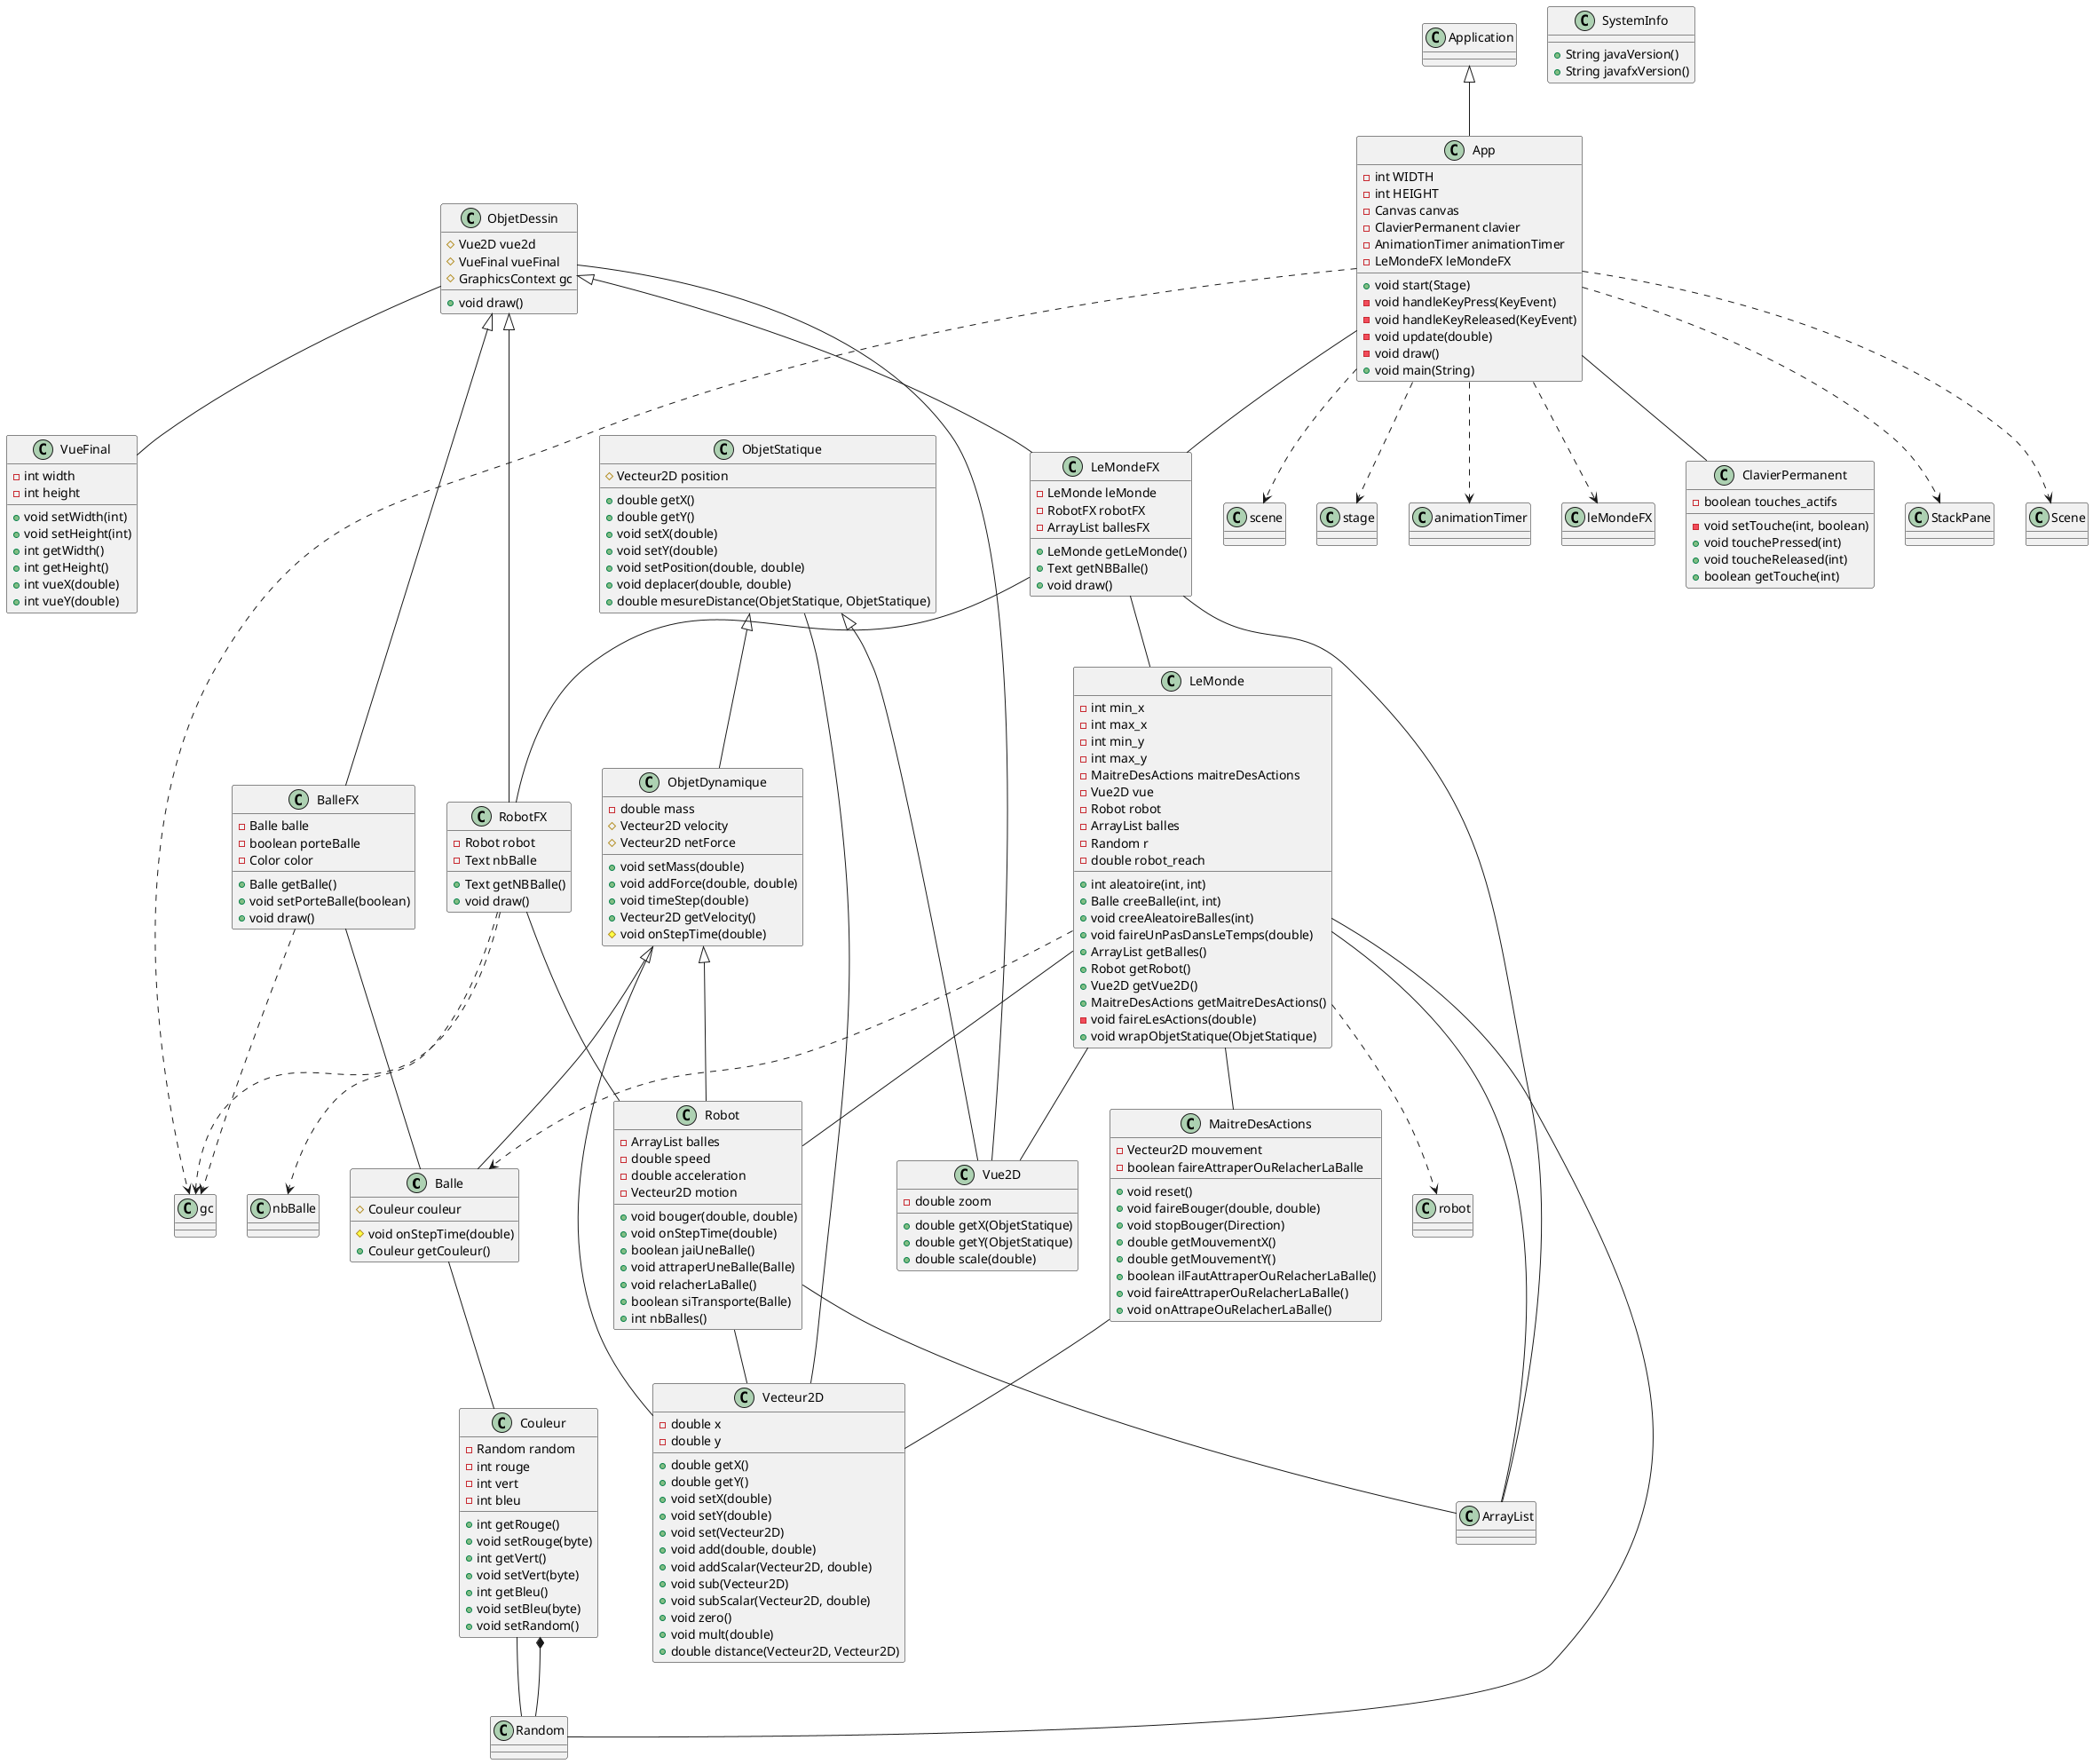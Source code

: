 @startuml
class Balle {
 # Couleur couleur
 # void onStepTime(double)
 + Couleur getCouleur()
}
class Couleur {
 - Random random
 - int rouge
 - int vert
 - int bleu
 + int getRouge()
 + void setRouge(byte)
 + int getVert()
 + void setVert(byte)
 + int getBleu()
 + void setBleu(byte)
 + void setRandom()
}
class LeMonde {
 - int min_x
 - int max_x
 - int min_y
 - int max_y
 - MaitreDesActions maitreDesActions
 - Vue2D vue
 - Robot robot
 - ArrayList balles
 - Random r
 - double robot_reach
 + int aleatoire(int, int)
 + Balle creeBalle(int, int)
 + void creeAleatoireBalles(int)
 + void faireUnPasDansLeTemps(double)
 + ArrayList getBalles()
 + Robot getRobot()
 + Vue2D getVue2D()
 + MaitreDesActions getMaitreDesActions()
 - void faireLesActions(double)
 + void wrapObjetStatique(ObjetStatique)
}
class MaitreDesActions {
 - Vecteur2D mouvement
 - boolean faireAttraperOuRelacherLaBalle
 + void reset()
 + void faireBouger(double, double)
 + void stopBouger(Direction)
 + double getMouvementX()
 + double getMouvementY()
 + boolean ilFautAttraperOuRelacherLaBalle()
 + void faireAttraperOuRelacherLaBalle()
 + void onAttrapeOuRelacherLaBalle()
}
class ObjetDynamique {
 - double mass
 # Vecteur2D velocity
 # Vecteur2D netForce
 + void setMass(double)
 + void addForce(double, double)
 + void timeStep(double)
 + Vecteur2D getVelocity()
 # void onStepTime(double)
}
class ObjetStatique {
 # Vecteur2D position
 + double getX()
 + double getY()
 + void setX(double)
 + void setY(double)
 + void setPosition(double, double)
 + void deplacer(double, double)
 + double mesureDistance(ObjetStatique, ObjetStatique)
}
class Robot {
 - ArrayList balles
 - double speed
 - double acceleration
 - Vecteur2D motion
 + void bouger(double, double)
 + void onStepTime(double)
 + boolean jaiUneBalle()
 + void attraperUneBalle(Balle)
 + void relacherLaBalle()
 + boolean siTransporte(Balle)
 + int nbBalles()
}
class Vecteur2D {
 - double x
 - double y
 + double getX()
 + double getY()
 + void setX(double)
 + void setY(double)
 + void set(Vecteur2D)
 + void add(double, double)
 + void addScalar(Vecteur2D, double)
 + void sub(Vecteur2D)
 + void subScalar(Vecteur2D, double)
 + void zero()
 + void mult(double)
 + double distance(Vecteur2D, Vecteur2D)
}
class ArrayList {
}
class Random {
}
class Vue2D {
 - double zoom
 + double getX(ObjetStatique)
 + double getY(ObjetStatique)
 + double scale(double)
}
class App {
 - int WIDTH
 - int HEIGHT
 - Canvas canvas
 - ClavierPermanent clavier
 - AnimationTimer animationTimer
 - LeMondeFX leMondeFX
 + void start(Stage)
 - void handleKeyPress(KeyEvent)
 - void handleKeyReleased(KeyEvent)
 - void update(double)
 - void draw()
 + void main(String)
}
class BalleFX {
 - Balle balle
 - boolean porteBalle
 - Color color
 + Balle getBalle()
 + void setPorteBalle(boolean)
 + void draw()
}
class ClavierPermanent {
 - boolean touches_actifs
 - void setTouche(int, boolean)
 + void touchePressed(int)
 + void toucheReleased(int)
 + boolean getTouche(int)
}
class LeMondeFX {
 - LeMonde leMonde
 - RobotFX robotFX
 - ArrayList ballesFX
 + LeMonde getLeMonde()
 + Text getNBBalle()
 + void draw()
}
class ObjetDessin {
 # Vue2D vue2d
 # VueFinal vueFinal
 # GraphicsContext gc
 + void draw()
}
class RobotFX {
 - Robot robot
 - Text nbBalle
 + Text getNBBalle()
 + void draw()
}
class SystemInfo {
 + String javaVersion()
 + String javafxVersion()
}
class VueFinal {
 - int width
 - int height
 + void setWidth(int)
 + void setHeight(int)
 + int getWidth()
 + int getHeight()
 + int vueX(double)
 + int vueY(double)
}
ObjetDynamique <|-- Balle
Balle -- Couleur
Couleur -- Random
Couleur *-- Random
LeMonde -- MaitreDesActions
LeMonde -- Vue2D
LeMonde -- Robot
LeMonde -- ArrayList
LeMonde -- Random
LeMonde ..> Balle
LeMonde ..> robot
MaitreDesActions -- Vecteur2D
ObjetStatique <|-- ObjetDynamique
ObjetDynamique -- Vecteur2D
ObjetStatique -- Vecteur2D
ObjetDynamique <|-- Robot
Robot -- ArrayList
Robot -- Vecteur2D
ObjetStatique <|-- Vue2D
Application <|-- App
App -- ClavierPermanent
App -- LeMondeFX
App ..> StackPane
App ..> Scene
App ..> scene
App ..> stage
App ..> animationTimer
App ..> gc
App ..> leMondeFX
ObjetDessin <|-- BalleFX
BalleFX -- Balle
BalleFX ..> gc
ObjetDessin <|-- LeMondeFX
LeMondeFX -- LeMonde
LeMondeFX -- RobotFX
LeMondeFX -- ArrayList
ObjetDessin -- Vue2D
ObjetDessin -- VueFinal
ObjetDessin <|-- RobotFX
RobotFX -- Robot
RobotFX ..> gc
RobotFX ..> nbBalle
@enduml